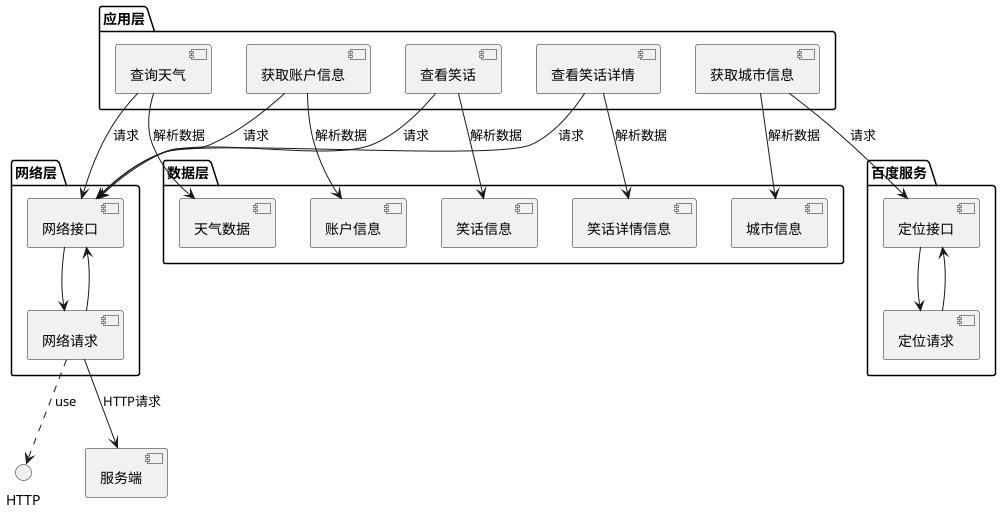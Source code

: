 @startuml

package "应用层" {
    [查询天气]
    [获取城市信息]
    [获取账户信息]
    [查看笑话]
    [查看笑话详情]
}
package "网络层" {
    [网络接口]
    [网络请求]
}


package "百度服务" {
    [定位接口]
    [定位请求]
}

package "数据层" {
    [账户信息]
    [天气数据]
    [笑话信息]
    [笑话详情信息]
    [城市信息]
}


[获取城市信息] --> [定位接口]:请求
[查询天气] --> [网络接口]:请求
[查看笑话] --> [网络接口]:请求
[查看笑话详情] --> [网络接口]:请求
[获取账户信息] --> [网络接口]:请求

[网络接口] --> [网络请求]
[网络请求]..> HTTP:use
[网络请求] --> [服务端]:HTTP请求

[网络请求] --> [网络接口]

[查询天气] --> [天气数据]:解析数据
[查看笑话] --> [笑话信息]:解析数据
[查看笑话详情] --> [笑话详情信息]:解析数据
[获取账户信息] --> [账户信息]:解析数据

[定位接口] --> [定位请求]
[定位请求] --> [定位接口]
[获取城市信息] --> [城市信息]:解析数据

@enduml